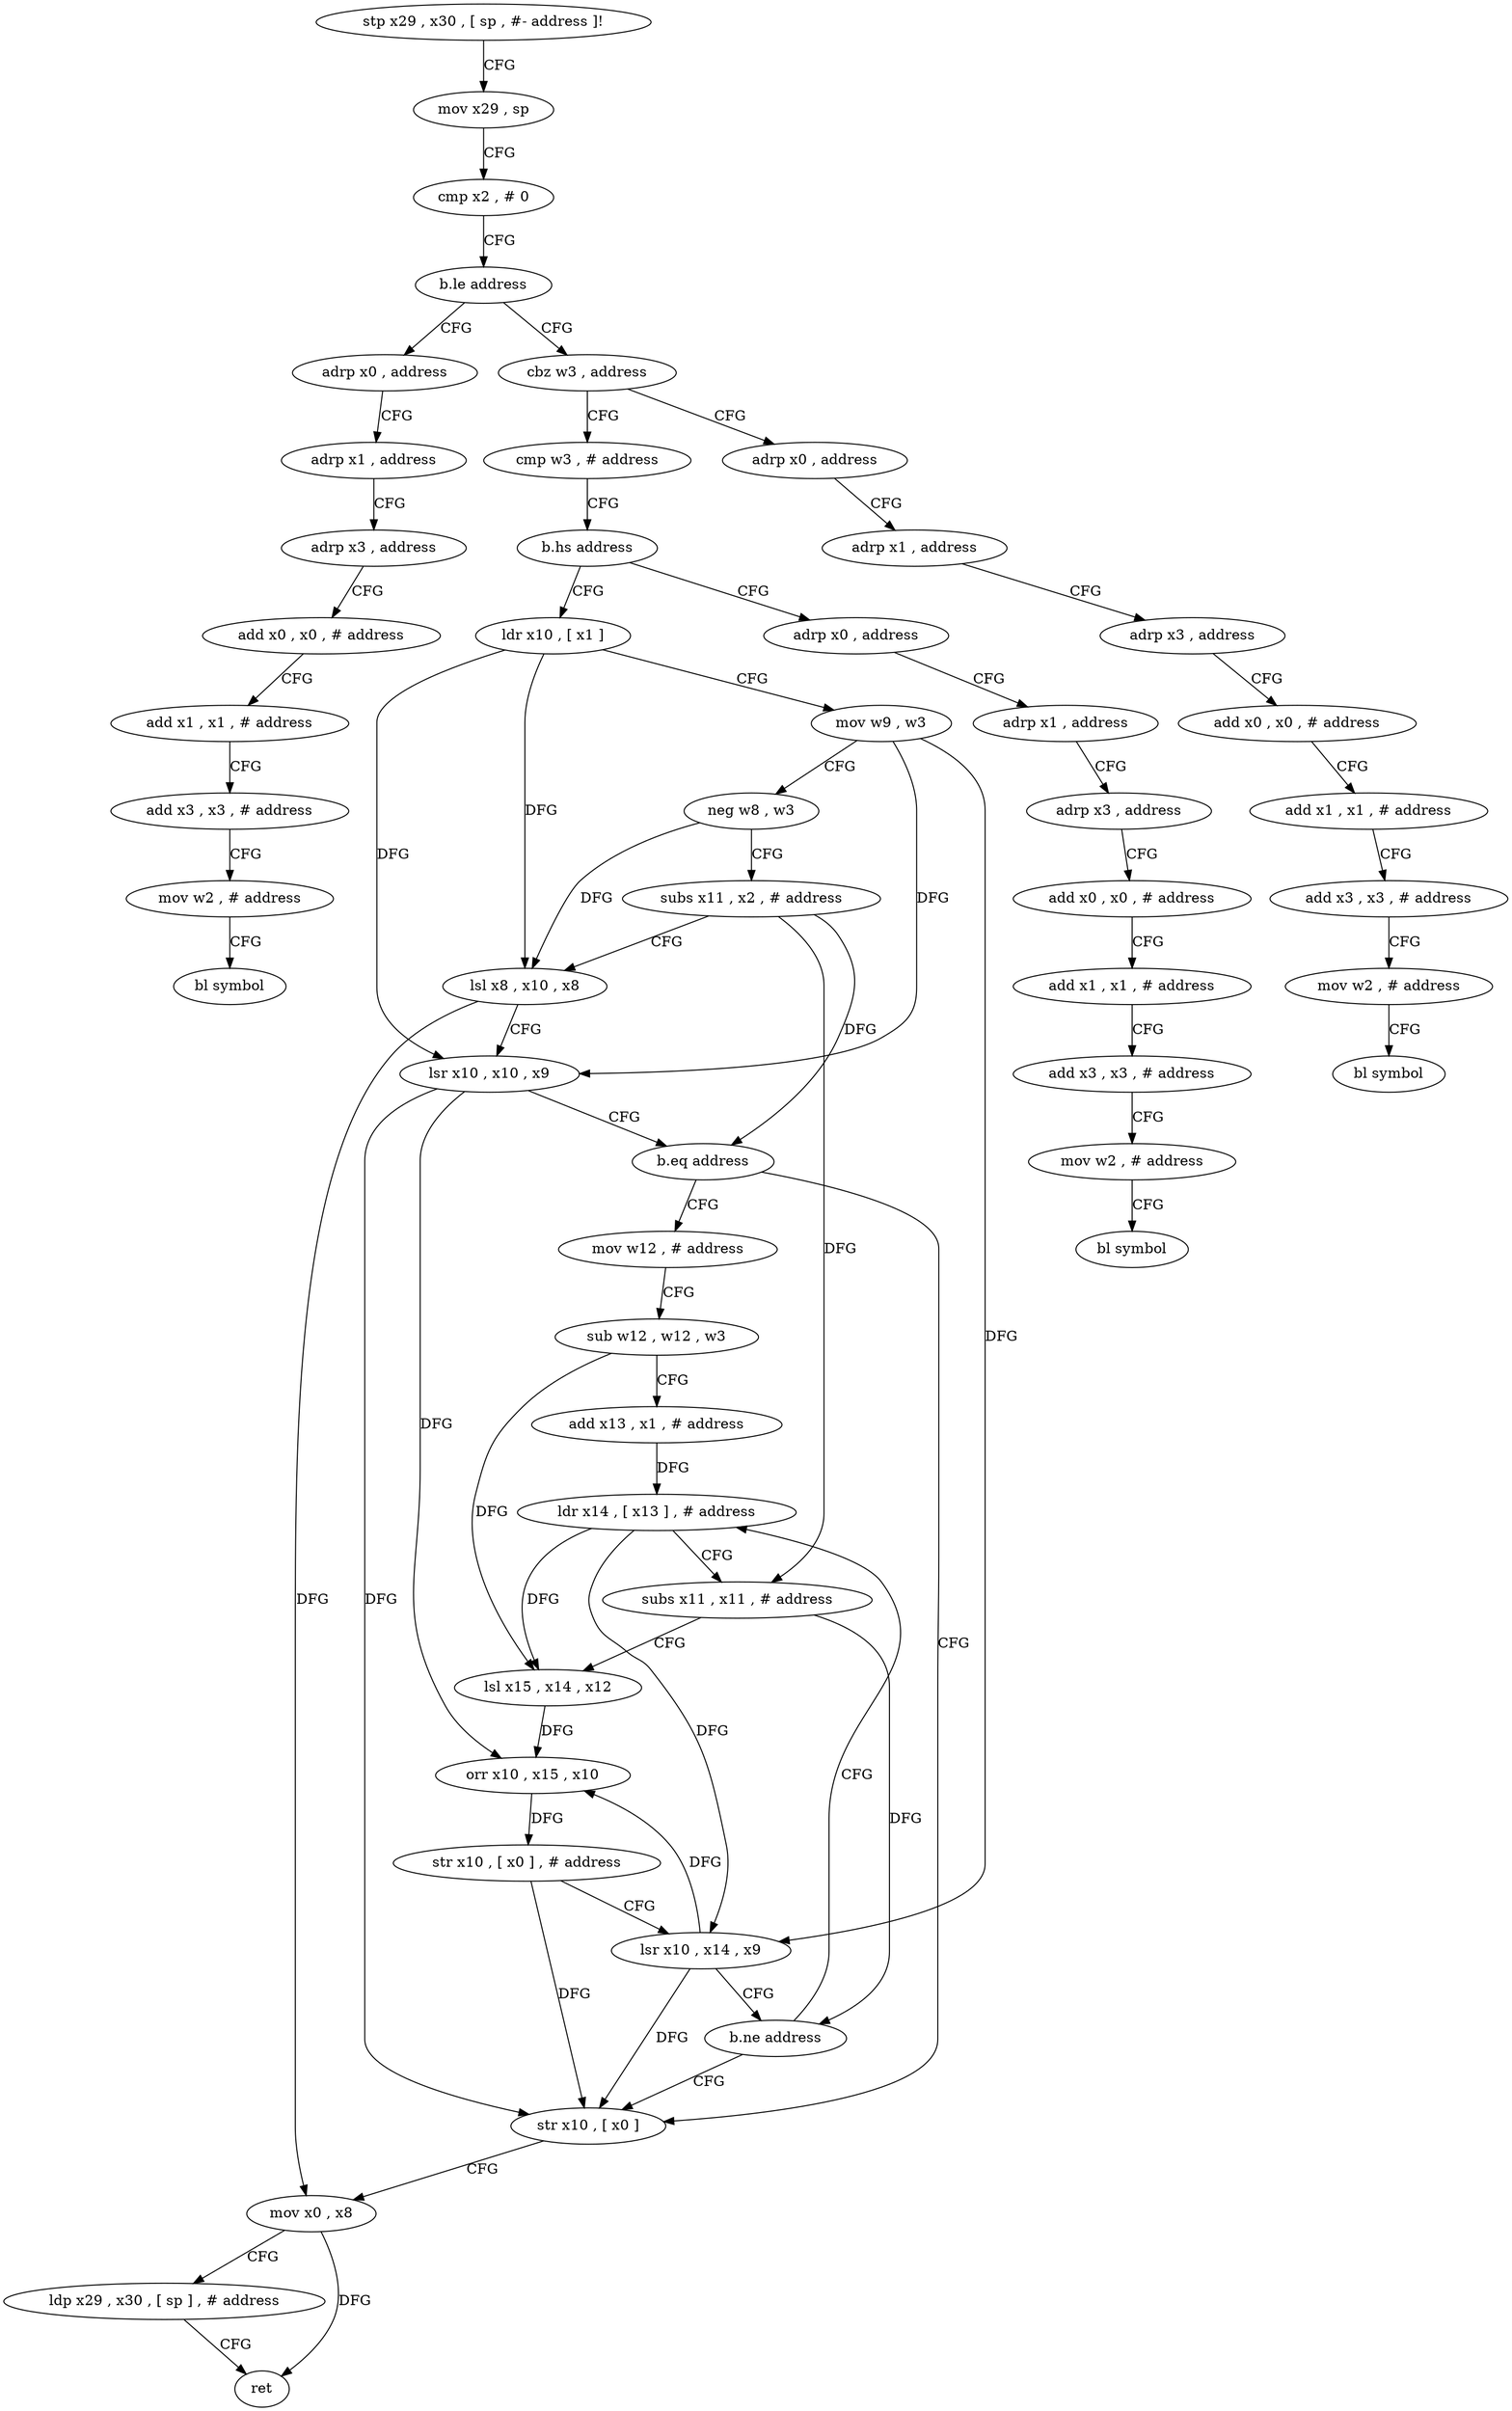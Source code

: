 digraph "func" {
"4222672" [label = "stp x29 , x30 , [ sp , #- address ]!" ]
"4222676" [label = "mov x29 , sp" ]
"4222680" [label = "cmp x2 , # 0" ]
"4222684" [label = "b.le address" ]
"4222784" [label = "adrp x0 , address" ]
"4222688" [label = "cbz w3 , address" ]
"4222788" [label = "adrp x1 , address" ]
"4222792" [label = "adrp x3 , address" ]
"4222796" [label = "add x0 , x0 , # address" ]
"4222800" [label = "add x1 , x1 , # address" ]
"4222804" [label = "add x3 , x3 , # address" ]
"4222808" [label = "mov w2 , # address" ]
"4222812" [label = "bl symbol" ]
"4222816" [label = "adrp x0 , address" ]
"4222692" [label = "cmp w3 , # address" ]
"4222820" [label = "adrp x1 , address" ]
"4222824" [label = "adrp x3 , address" ]
"4222828" [label = "add x0 , x0 , # address" ]
"4222832" [label = "add x1 , x1 , # address" ]
"4222836" [label = "add x3 , x3 , # address" ]
"4222840" [label = "mov w2 , # address" ]
"4222844" [label = "bl symbol" ]
"4222696" [label = "b.hs address" ]
"4222848" [label = "adrp x0 , address" ]
"4222700" [label = "ldr x10 , [ x1 ]" ]
"4222852" [label = "adrp x1 , address" ]
"4222856" [label = "adrp x3 , address" ]
"4222860" [label = "add x0 , x0 , # address" ]
"4222864" [label = "add x1 , x1 , # address" ]
"4222868" [label = "add x3 , x3 , # address" ]
"4222872" [label = "mov w2 , # address" ]
"4222876" [label = "bl symbol" ]
"4222704" [label = "mov w9 , w3" ]
"4222708" [label = "neg w8 , w3" ]
"4222712" [label = "subs x11 , x2 , # address" ]
"4222716" [label = "lsl x8 , x10 , x8" ]
"4222720" [label = "lsr x10 , x10 , x9" ]
"4222724" [label = "b.eq address" ]
"4222768" [label = "str x10 , [ x0 ]" ]
"4222728" [label = "mov w12 , # address" ]
"4222772" [label = "mov x0 , x8" ]
"4222776" [label = "ldp x29 , x30 , [ sp ] , # address" ]
"4222780" [label = "ret" ]
"4222732" [label = "sub w12 , w12 , w3" ]
"4222736" [label = "add x13 , x1 , # address" ]
"4222740" [label = "ldr x14 , [ x13 ] , # address" ]
"4222744" [label = "subs x11 , x11 , # address" ]
"4222748" [label = "lsl x15 , x14 , x12" ]
"4222752" [label = "orr x10 , x15 , x10" ]
"4222756" [label = "str x10 , [ x0 ] , # address" ]
"4222760" [label = "lsr x10 , x14 , x9" ]
"4222764" [label = "b.ne address" ]
"4222672" -> "4222676" [ label = "CFG" ]
"4222676" -> "4222680" [ label = "CFG" ]
"4222680" -> "4222684" [ label = "CFG" ]
"4222684" -> "4222784" [ label = "CFG" ]
"4222684" -> "4222688" [ label = "CFG" ]
"4222784" -> "4222788" [ label = "CFG" ]
"4222688" -> "4222816" [ label = "CFG" ]
"4222688" -> "4222692" [ label = "CFG" ]
"4222788" -> "4222792" [ label = "CFG" ]
"4222792" -> "4222796" [ label = "CFG" ]
"4222796" -> "4222800" [ label = "CFG" ]
"4222800" -> "4222804" [ label = "CFG" ]
"4222804" -> "4222808" [ label = "CFG" ]
"4222808" -> "4222812" [ label = "CFG" ]
"4222816" -> "4222820" [ label = "CFG" ]
"4222692" -> "4222696" [ label = "CFG" ]
"4222820" -> "4222824" [ label = "CFG" ]
"4222824" -> "4222828" [ label = "CFG" ]
"4222828" -> "4222832" [ label = "CFG" ]
"4222832" -> "4222836" [ label = "CFG" ]
"4222836" -> "4222840" [ label = "CFG" ]
"4222840" -> "4222844" [ label = "CFG" ]
"4222696" -> "4222848" [ label = "CFG" ]
"4222696" -> "4222700" [ label = "CFG" ]
"4222848" -> "4222852" [ label = "CFG" ]
"4222700" -> "4222704" [ label = "CFG" ]
"4222700" -> "4222716" [ label = "DFG" ]
"4222700" -> "4222720" [ label = "DFG" ]
"4222852" -> "4222856" [ label = "CFG" ]
"4222856" -> "4222860" [ label = "CFG" ]
"4222860" -> "4222864" [ label = "CFG" ]
"4222864" -> "4222868" [ label = "CFG" ]
"4222868" -> "4222872" [ label = "CFG" ]
"4222872" -> "4222876" [ label = "CFG" ]
"4222704" -> "4222708" [ label = "CFG" ]
"4222704" -> "4222720" [ label = "DFG" ]
"4222704" -> "4222760" [ label = "DFG" ]
"4222708" -> "4222712" [ label = "CFG" ]
"4222708" -> "4222716" [ label = "DFG" ]
"4222712" -> "4222716" [ label = "CFG" ]
"4222712" -> "4222744" [ label = "DFG" ]
"4222712" -> "4222724" [ label = "DFG" ]
"4222716" -> "4222720" [ label = "CFG" ]
"4222716" -> "4222772" [ label = "DFG" ]
"4222720" -> "4222724" [ label = "CFG" ]
"4222720" -> "4222768" [ label = "DFG" ]
"4222720" -> "4222752" [ label = "DFG" ]
"4222724" -> "4222768" [ label = "CFG" ]
"4222724" -> "4222728" [ label = "CFG" ]
"4222768" -> "4222772" [ label = "CFG" ]
"4222728" -> "4222732" [ label = "CFG" ]
"4222772" -> "4222776" [ label = "CFG" ]
"4222772" -> "4222780" [ label = "DFG" ]
"4222776" -> "4222780" [ label = "CFG" ]
"4222732" -> "4222736" [ label = "CFG" ]
"4222732" -> "4222748" [ label = "DFG" ]
"4222736" -> "4222740" [ label = "DFG" ]
"4222740" -> "4222744" [ label = "CFG" ]
"4222740" -> "4222748" [ label = "DFG" ]
"4222740" -> "4222760" [ label = "DFG" ]
"4222744" -> "4222748" [ label = "CFG" ]
"4222744" -> "4222764" [ label = "DFG" ]
"4222748" -> "4222752" [ label = "DFG" ]
"4222752" -> "4222756" [ label = "DFG" ]
"4222756" -> "4222760" [ label = "CFG" ]
"4222756" -> "4222768" [ label = "DFG" ]
"4222760" -> "4222764" [ label = "CFG" ]
"4222760" -> "4222768" [ label = "DFG" ]
"4222760" -> "4222752" [ label = "DFG" ]
"4222764" -> "4222740" [ label = "CFG" ]
"4222764" -> "4222768" [ label = "CFG" ]
}
